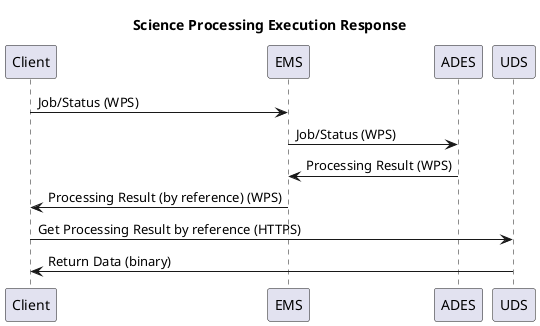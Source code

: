 @startuml
title Science Processing Execution Response

Client -> EMS : Job/Status (WPS)
EMS -> ADES : Job/Status (WPS)
ADES -> EMS : Processing Result (WPS)
EMS -> Client : Processing Result (by reference) (WPS)
Client -> UDS : Get Processing Result by reference (HTTPS)
UDS -> Client : Return Data (binary)

@enduml
